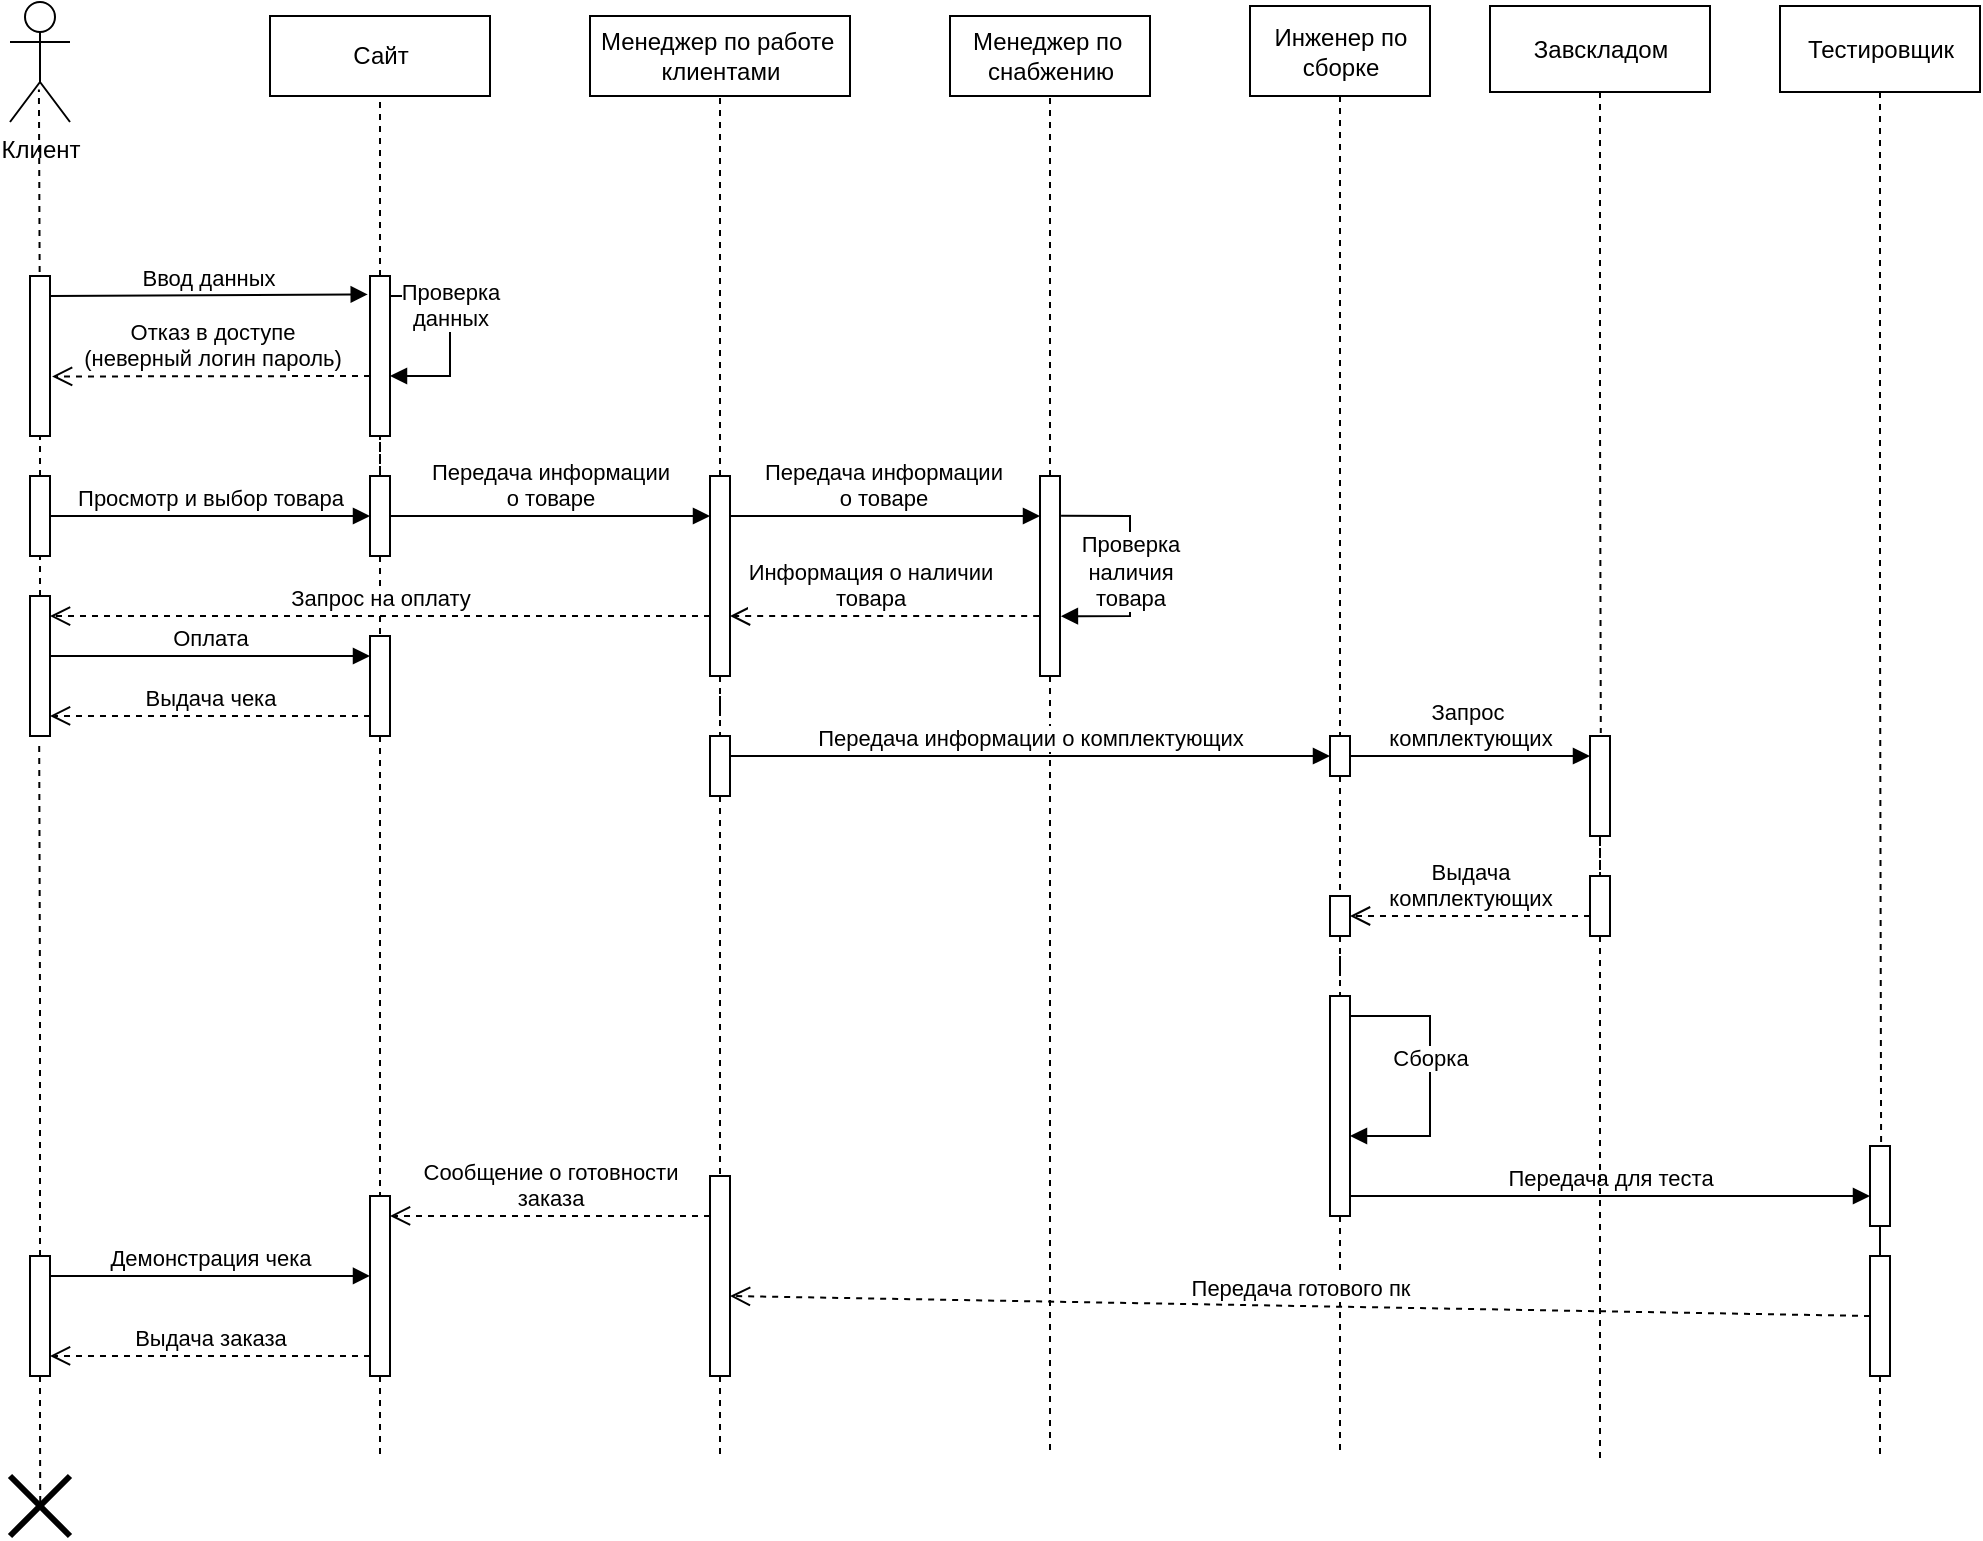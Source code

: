 <mxfile version="20.4.1" type="device" pages="2"><diagram id="rmx6lIF1wmcHij7In7TV" name="Страница 1"><mxGraphModel dx="346" dy="196" grid="1" gridSize="10" guides="1" tooltips="1" connect="1" arrows="1" fold="1" page="1" pageScale="1" pageWidth="827" pageHeight="1169" math="0" shadow="0"><root><mxCell id="0"/><mxCell id="1" parent="0"/><mxCell id="ACemqCr81VFHYsoOG4Zi-1" value="Клиент" style="shape=umlActor;verticalLabelPosition=bottom;verticalAlign=top;html=1;" parent="1" vertex="1"><mxGeometry x="110" y="23" width="30" height="60" as="geometry"/></mxCell><mxCell id="ACemqCr81VFHYsoOG4Zi-2" value="Сайт" style="html=1;" parent="1" vertex="1"><mxGeometry x="240" y="30" width="110" height="40" as="geometry"/></mxCell><mxCell id="ACemqCr81VFHYsoOG4Zi-3" value="Менеджер по работе&amp;nbsp;&lt;br&gt;клиентами" style="html=1;" parent="1" vertex="1"><mxGeometry x="400" y="30" width="130" height="40" as="geometry"/></mxCell><mxCell id="ACemqCr81VFHYsoOG4Zi-4" value="Менеджер по&amp;nbsp;&lt;br&gt;снабжению" style="html=1;" parent="1" vertex="1"><mxGeometry x="580" y="30" width="100" height="40" as="geometry"/></mxCell><mxCell id="DLMd1QgLJ0DwcVFRxBGM-1" style="edgeStyle=orthogonalEdgeStyle;rounded=0;orthogonalLoop=1;jettySize=auto;html=1;endArrow=none;endFill=0;dashed=1;" parent="1" source="ACemqCr81VFHYsoOG4Zi-5" target="DLMd1QgLJ0DwcVFRxBGM-2" edge="1"><mxGeometry relative="1" as="geometry"><mxPoint x="775.0" y="401.515" as="targetPoint"/></mxGeometry></mxCell><mxCell id="ACemqCr81VFHYsoOG4Zi-5" value="Инженер по&lt;br&gt;сборке" style="html=1;" parent="1" vertex="1"><mxGeometry x="730" y="25" width="90" height="45" as="geometry"/></mxCell><mxCell id="ACemqCr81VFHYsoOG4Zi-7" style="edgeStyle=orthogonalEdgeStyle;rounded=0;orthogonalLoop=1;jettySize=auto;html=1;entryX=0.482;entryY=0.729;entryDx=0;entryDy=0;entryPerimeter=0;dashed=1;endArrow=none;endFill=0;startArrow=none;" parent="1" source="DLMd1QgLJ0DwcVFRxBGM-43" target="ACemqCr81VFHYsoOG4Zi-1" edge="1"><mxGeometry relative="1" as="geometry"/></mxCell><mxCell id="ACemqCr81VFHYsoOG4Zi-6" value="" style="html=1;points=[];perimeter=orthogonalPerimeter;" parent="1" vertex="1"><mxGeometry x="120" y="160" width="10" height="80" as="geometry"/></mxCell><mxCell id="DLMd1QgLJ0DwcVFRxBGM-7" style="edgeStyle=orthogonalEdgeStyle;rounded=0;orthogonalLoop=1;jettySize=auto;html=1;endArrow=none;endFill=0;dashed=1;entryX=0.54;entryY=-0.029;entryDx=0;entryDy=0;entryPerimeter=0;" parent="1" source="ACemqCr81VFHYsoOG4Zi-8" target="DLMd1QgLJ0DwcVFRxBGM-8" edge="1"><mxGeometry relative="1" as="geometry"><mxPoint x="905.0" y="380" as="targetPoint"/></mxGeometry></mxCell><mxCell id="ACemqCr81VFHYsoOG4Zi-8" value="Завскладом" style="html=1;" parent="1" vertex="1"><mxGeometry x="850" y="25" width="110" height="43" as="geometry"/></mxCell><mxCell id="DLMd1QgLJ0DwcVFRxBGM-15" style="edgeStyle=orthogonalEdgeStyle;rounded=0;orthogonalLoop=1;jettySize=auto;html=1;entryX=0.555;entryY=-0.004;entryDx=0;entryDy=0;entryPerimeter=0;endArrow=none;endFill=0;dashed=1;" parent="1" source="ACemqCr81VFHYsoOG4Zi-9" target="DLMd1QgLJ0DwcVFRxBGM-14" edge="1"><mxGeometry relative="1" as="geometry"/></mxCell><mxCell id="ACemqCr81VFHYsoOG4Zi-9" value="Тестировщик" style="html=1;" parent="1" vertex="1"><mxGeometry x="995" y="25" width="100" height="43" as="geometry"/></mxCell><mxCell id="ACemqCr81VFHYsoOG4Zi-11" style="edgeStyle=orthogonalEdgeStyle;rounded=0;orthogonalLoop=1;jettySize=auto;html=1;entryX=0.5;entryY=1;entryDx=0;entryDy=0;dashed=1;endArrow=none;endFill=0;" parent="1" source="ACemqCr81VFHYsoOG4Zi-10" target="ACemqCr81VFHYsoOG4Zi-2" edge="1"><mxGeometry relative="1" as="geometry"/></mxCell><mxCell id="ACemqCr81VFHYsoOG4Zi-10" value="" style="html=1;points=[];perimeter=orthogonalPerimeter;" parent="1" vertex="1"><mxGeometry x="290" y="160" width="10" height="80" as="geometry"/></mxCell><mxCell id="ACemqCr81VFHYsoOG4Zi-12" value="Ввод данных" style="html=1;verticalAlign=bottom;endArrow=block;rounded=0;entryX=-0.114;entryY=0.115;entryDx=0;entryDy=0;entryPerimeter=0;" parent="1" target="ACemqCr81VFHYsoOG4Zi-10" edge="1"><mxGeometry width="80" relative="1" as="geometry"><mxPoint x="130" y="170" as="sourcePoint"/><mxPoint x="210" y="170" as="targetPoint"/></mxGeometry></mxCell><mxCell id="ACemqCr81VFHYsoOG4Zi-13" value="Отказ в доступе&lt;br&gt;(неверный логин пароль)" style="html=1;verticalAlign=bottom;endArrow=open;dashed=1;endSize=8;rounded=0;entryX=1.104;entryY=0.628;entryDx=0;entryDy=0;entryPerimeter=0;exitX=0;exitY=0.625;exitDx=0;exitDy=0;exitPerimeter=0;" parent="1" source="ACemqCr81VFHYsoOG4Zi-10" target="ACemqCr81VFHYsoOG4Zi-6" edge="1"><mxGeometry relative="1" as="geometry"><mxPoint x="290" y="200" as="sourcePoint"/><mxPoint x="210" y="200" as="targetPoint"/></mxGeometry></mxCell><mxCell id="ACemqCr81VFHYsoOG4Zi-14" value="Проверка&lt;br&gt;данных" style="html=1;verticalAlign=bottom;endArrow=block;rounded=0;entryX=1;entryY=0.625;entryDx=0;entryDy=0;entryPerimeter=0;" parent="1" target="ACemqCr81VFHYsoOG4Zi-10" edge="1"><mxGeometry width="80" relative="1" as="geometry"><mxPoint x="300" y="170" as="sourcePoint"/><mxPoint x="310" y="200" as="targetPoint"/><Array as="points"><mxPoint x="330" y="170"/><mxPoint x="330" y="210"/></Array><mxPoint as="offset"/></mxGeometry></mxCell><mxCell id="ACemqCr81VFHYsoOG4Zi-15" value="" style="html=1;points=[];perimeter=orthogonalPerimeter;" parent="1" vertex="1"><mxGeometry x="120" y="260" width="10" height="40" as="geometry"/></mxCell><mxCell id="ACemqCr81VFHYsoOG4Zi-17" style="edgeStyle=orthogonalEdgeStyle;rounded=0;orthogonalLoop=1;jettySize=auto;html=1;entryX=0.5;entryY=1;entryDx=0;entryDy=0;entryPerimeter=0;endArrow=none;endFill=0;dashed=1;" parent="1" source="ACemqCr81VFHYsoOG4Zi-16" target="ACemqCr81VFHYsoOG4Zi-10" edge="1"><mxGeometry relative="1" as="geometry"/></mxCell><mxCell id="DLMd1QgLJ0DwcVFRxBGM-31" style="edgeStyle=orthogonalEdgeStyle;rounded=0;orthogonalLoop=1;jettySize=auto;html=1;dashed=1;endArrow=none;endFill=0;startArrow=none;" parent="1" source="DLMd1QgLJ0DwcVFRxBGM-45" target="DLMd1QgLJ0DwcVFRxBGM-30" edge="1"><mxGeometry relative="1" as="geometry"/></mxCell><mxCell id="ACemqCr81VFHYsoOG4Zi-16" value="" style="html=1;points=[];perimeter=orthogonalPerimeter;" parent="1" vertex="1"><mxGeometry x="290" y="260" width="10" height="40" as="geometry"/></mxCell><mxCell id="ACemqCr81VFHYsoOG4Zi-19" value="Просмотр и выбор товара" style="html=1;verticalAlign=bottom;endArrow=block;rounded=0;entryX=0;entryY=0.5;entryDx=0;entryDy=0;entryPerimeter=0;exitX=1;exitY=0.5;exitDx=0;exitDy=0;exitPerimeter=0;" parent="1" source="ACemqCr81VFHYsoOG4Zi-15" target="ACemqCr81VFHYsoOG4Zi-16" edge="1"><mxGeometry width="80" relative="1" as="geometry"><mxPoint x="130" y="260" as="sourcePoint"/><mxPoint x="210" y="260" as="targetPoint"/></mxGeometry></mxCell><mxCell id="ACemqCr81VFHYsoOG4Zi-24" style="edgeStyle=orthogonalEdgeStyle;rounded=0;orthogonalLoop=1;jettySize=auto;html=1;entryX=0.5;entryY=1;entryDx=0;entryDy=0;endArrow=none;endFill=0;dashed=1;" parent="1" source="ACemqCr81VFHYsoOG4Zi-23" target="ACemqCr81VFHYsoOG4Zi-3" edge="1"><mxGeometry relative="1" as="geometry"/></mxCell><mxCell id="WQ3BHt4x1KcHbT5Yx4Pz-2" style="edgeStyle=orthogonalEdgeStyle;rounded=0;orthogonalLoop=1;jettySize=auto;html=1;entryX=0.5;entryY=0;entryDx=0;entryDy=0;entryPerimeter=0;endArrow=none;endFill=0;dashed=1;" edge="1" parent="1" source="ACemqCr81VFHYsoOG4Zi-23" target="DLMd1QgLJ0DwcVFRxBGM-3"><mxGeometry relative="1" as="geometry"/></mxCell><mxCell id="ACemqCr81VFHYsoOG4Zi-23" value="" style="html=1;points=[];perimeter=orthogonalPerimeter;" parent="1" vertex="1"><mxGeometry x="460" y="260" width="10" height="100" as="geometry"/></mxCell><mxCell id="ACemqCr81VFHYsoOG4Zi-26" value="Передача информации&lt;br&gt;о товаре" style="html=1;verticalAlign=bottom;endArrow=block;rounded=0;entryX=0;entryY=0.2;entryDx=0;entryDy=0;entryPerimeter=0;" parent="1" target="ACemqCr81VFHYsoOG4Zi-23" edge="1"><mxGeometry width="80" relative="1" as="geometry"><mxPoint x="300" y="280" as="sourcePoint"/><mxPoint x="380" y="280" as="targetPoint"/></mxGeometry></mxCell><mxCell id="ACemqCr81VFHYsoOG4Zi-28" style="edgeStyle=orthogonalEdgeStyle;rounded=0;orthogonalLoop=1;jettySize=auto;html=1;entryX=0.5;entryY=1;entryDx=0;entryDy=0;endArrow=none;endFill=0;dashed=1;" parent="1" source="ACemqCr81VFHYsoOG4Zi-27" target="ACemqCr81VFHYsoOG4Zi-4" edge="1"><mxGeometry relative="1" as="geometry"/></mxCell><mxCell id="DLMd1QgLJ0DwcVFRxBGM-17" style="edgeStyle=orthogonalEdgeStyle;rounded=0;orthogonalLoop=1;jettySize=auto;html=1;dashed=1;endArrow=none;endFill=0;" parent="1" source="ACemqCr81VFHYsoOG4Zi-27" edge="1"><mxGeometry relative="1" as="geometry"><mxPoint x="630" y="750" as="targetPoint"/></mxGeometry></mxCell><mxCell id="ACemqCr81VFHYsoOG4Zi-27" value="" style="html=1;points=[];perimeter=orthogonalPerimeter;" parent="1" vertex="1"><mxGeometry x="625" y="260" width="10" height="100" as="geometry"/></mxCell><mxCell id="ACemqCr81VFHYsoOG4Zi-31" value="Передача информации&amp;nbsp;&lt;br&gt;о товаре&amp;nbsp;" style="html=1;verticalAlign=bottom;endArrow=block;rounded=0;" parent="1" target="ACemqCr81VFHYsoOG4Zi-27" edge="1"><mxGeometry width="80" relative="1" as="geometry"><mxPoint x="470" y="280" as="sourcePoint"/><mxPoint x="620" y="280" as="targetPoint"/></mxGeometry></mxCell><mxCell id="ACemqCr81VFHYsoOG4Zi-32" value="Проверка&lt;br&gt;наличия&lt;br&gt;товара" style="html=1;verticalAlign=bottom;endArrow=block;rounded=0;exitX=1.053;exitY=0.199;exitDx=0;exitDy=0;exitPerimeter=0;entryX=1.046;entryY=0.701;entryDx=0;entryDy=0;entryPerimeter=0;" parent="1" source="ACemqCr81VFHYsoOG4Zi-27" target="ACemqCr81VFHYsoOG4Zi-27" edge="1"><mxGeometry x="0.419" width="80" relative="1" as="geometry"><mxPoint x="640" y="280" as="sourcePoint"/><mxPoint x="640" y="330" as="targetPoint"/><Array as="points"><mxPoint x="670" y="280"/><mxPoint x="670" y="330"/></Array><mxPoint as="offset"/></mxGeometry></mxCell><mxCell id="ACemqCr81VFHYsoOG4Zi-37" value="Информация о наличии&lt;br&gt;товара" style="html=1;verticalAlign=bottom;endArrow=open;dashed=1;endSize=8;rounded=0;exitX=-0.042;exitY=0.7;exitDx=0;exitDy=0;exitPerimeter=0;" parent="1" source="ACemqCr81VFHYsoOG4Zi-27" target="ACemqCr81VFHYsoOG4Zi-23" edge="1"><mxGeometry x="0.094" relative="1" as="geometry"><mxPoint x="620" y="330" as="sourcePoint"/><mxPoint x="540" y="330" as="targetPoint"/><mxPoint as="offset"/></mxGeometry></mxCell><mxCell id="DLMd1QgLJ0DwcVFRxBGM-11" style="edgeStyle=orthogonalEdgeStyle;rounded=0;orthogonalLoop=1;jettySize=auto;html=1;endArrow=none;endFill=0;dashed=1;entryX=0.5;entryY=0;entryDx=0;entryDy=0;entryPerimeter=0;startArrow=none;" parent="1" source="DLMd1QgLJ0DwcVFRxBGM-40" target="DLMd1QgLJ0DwcVFRxBGM-12" edge="1"><mxGeometry relative="1" as="geometry"><mxPoint x="775" y="460" as="targetPoint"/></mxGeometry></mxCell><mxCell id="DLMd1QgLJ0DwcVFRxBGM-2" value="" style="html=1;points=[];perimeter=orthogonalPerimeter;" parent="1" vertex="1"><mxGeometry x="770" y="390" width="10" height="20" as="geometry"/></mxCell><mxCell id="DLMd1QgLJ0DwcVFRxBGM-18" style="edgeStyle=orthogonalEdgeStyle;rounded=0;orthogonalLoop=1;jettySize=auto;html=1;dashed=1;endArrow=none;endFill=0;" parent="1" source="DLMd1QgLJ0DwcVFRxBGM-3" edge="1"><mxGeometry relative="1" as="geometry"><mxPoint x="465" y="650" as="targetPoint"/></mxGeometry></mxCell><mxCell id="DLMd1QgLJ0DwcVFRxBGM-3" value="" style="html=1;points=[];perimeter=orthogonalPerimeter;" parent="1" vertex="1"><mxGeometry x="460" y="390" width="10" height="30" as="geometry"/></mxCell><mxCell id="DLMd1QgLJ0DwcVFRxBGM-6" value="Передача информации о комплектующих" style="html=1;verticalAlign=bottom;endArrow=block;rounded=0;" parent="1" edge="1"><mxGeometry width="80" relative="1" as="geometry"><mxPoint x="470" y="400" as="sourcePoint"/><mxPoint x="770" y="400" as="targetPoint"/></mxGeometry></mxCell><mxCell id="DLMd1QgLJ0DwcVFRxBGM-42" style="edgeStyle=orthogonalEdgeStyle;rounded=0;orthogonalLoop=1;jettySize=auto;html=1;dashed=1;endArrow=none;endFill=0;" parent="1" source="DLMd1QgLJ0DwcVFRxBGM-8" target="DLMd1QgLJ0DwcVFRxBGM-38" edge="1"><mxGeometry relative="1" as="geometry"/></mxCell><mxCell id="DLMd1QgLJ0DwcVFRxBGM-8" value="" style="html=1;points=[];perimeter=orthogonalPerimeter;" parent="1" vertex="1"><mxGeometry x="900" y="390" width="10" height="50" as="geometry"/></mxCell><mxCell id="DLMd1QgLJ0DwcVFRxBGM-9" value="Запрос&amp;nbsp;&lt;br&gt;комплектующих" style="html=1;verticalAlign=bottom;endArrow=block;rounded=0;entryX=0;entryY=0.2;entryDx=0;entryDy=0;entryPerimeter=0;" parent="1" target="DLMd1QgLJ0DwcVFRxBGM-8" edge="1"><mxGeometry width="80" relative="1" as="geometry"><mxPoint x="780" y="400" as="sourcePoint"/><mxPoint x="860" y="400" as="targetPoint"/></mxGeometry></mxCell><mxCell id="DLMd1QgLJ0DwcVFRxBGM-10" value="Выдача&lt;br&gt;комплектующих" style="html=1;verticalAlign=bottom;endArrow=open;dashed=1;endSize=8;rounded=0;exitX=0;exitY=0.667;exitDx=0;exitDy=0;exitPerimeter=0;" parent="1" source="DLMd1QgLJ0DwcVFRxBGM-38" edge="1"><mxGeometry relative="1" as="geometry"><mxPoint x="900" y="440" as="sourcePoint"/><mxPoint x="780" y="480" as="targetPoint"/></mxGeometry></mxCell><mxCell id="DLMd1QgLJ0DwcVFRxBGM-52" style="edgeStyle=orthogonalEdgeStyle;rounded=0;orthogonalLoop=1;jettySize=auto;html=1;endArrow=none;endFill=0;dashed=1;" parent="1" source="DLMd1QgLJ0DwcVFRxBGM-12" edge="1"><mxGeometry relative="1" as="geometry"><mxPoint x="775" y="750" as="targetPoint"/></mxGeometry></mxCell><mxCell id="DLMd1QgLJ0DwcVFRxBGM-12" value="" style="html=1;points=[];perimeter=orthogonalPerimeter;" parent="1" vertex="1"><mxGeometry x="770" y="520" width="10" height="110" as="geometry"/></mxCell><mxCell id="DLMd1QgLJ0DwcVFRxBGM-13" value="Сборка" style="html=1;verticalAlign=bottom;endArrow=block;rounded=0;" parent="1" edge="1"><mxGeometry width="80" relative="1" as="geometry"><mxPoint x="780" y="530" as="sourcePoint"/><mxPoint x="780" y="590" as="targetPoint"/><Array as="points"><mxPoint x="820" y="530"/><mxPoint x="820" y="590"/></Array><mxPoint as="offset"/></mxGeometry></mxCell><mxCell id="DLMd1QgLJ0DwcVFRxBGM-27" style="edgeStyle=orthogonalEdgeStyle;rounded=0;orthogonalLoop=1;jettySize=auto;html=1;dashed=1;endArrow=none;endFill=0;" parent="1" source="DLMd1QgLJ0DwcVFRxBGM-14" target="DLMd1QgLJ0DwcVFRxBGM-26" edge="1"><mxGeometry relative="1" as="geometry"/></mxCell><mxCell id="DLMd1QgLJ0DwcVFRxBGM-14" value="" style="html=1;points=[];perimeter=orthogonalPerimeter;" parent="1" vertex="1"><mxGeometry x="1040" y="595" width="10" height="40" as="geometry"/></mxCell><mxCell id="DLMd1QgLJ0DwcVFRxBGM-16" value="Передача для теста" style="html=1;verticalAlign=bottom;endArrow=block;rounded=0;entryX=0;entryY=0.625;entryDx=0;entryDy=0;entryPerimeter=0;" parent="1" target="DLMd1QgLJ0DwcVFRxBGM-14" edge="1"><mxGeometry width="80" relative="1" as="geometry"><mxPoint x="780" y="620" as="sourcePoint"/><mxPoint x="860" y="620" as="targetPoint"/></mxGeometry></mxCell><mxCell id="DLMd1QgLJ0DwcVFRxBGM-54" style="edgeStyle=orthogonalEdgeStyle;rounded=0;orthogonalLoop=1;jettySize=auto;html=1;dashed=1;endArrow=none;endFill=0;" parent="1" source="DLMd1QgLJ0DwcVFRxBGM-20" edge="1"><mxGeometry relative="1" as="geometry"><mxPoint x="465" y="750" as="targetPoint"/></mxGeometry></mxCell><mxCell id="DLMd1QgLJ0DwcVFRxBGM-20" value="" style="html=1;points=[];perimeter=orthogonalPerimeter;" parent="1" vertex="1"><mxGeometry x="460" y="610" width="10" height="100" as="geometry"/></mxCell><mxCell id="DLMd1QgLJ0DwcVFRxBGM-56" style="edgeStyle=orthogonalEdgeStyle;rounded=0;orthogonalLoop=1;jettySize=auto;html=1;dashed=1;endArrow=none;endFill=0;entryX=0.504;entryY=0.462;entryDx=0;entryDy=0;entryPerimeter=0;" parent="1" source="DLMd1QgLJ0DwcVFRxBGM-21" target="DLMd1QgLJ0DwcVFRxBGM-58" edge="1"><mxGeometry relative="1" as="geometry"><mxPoint x="125" y="760" as="targetPoint"/></mxGeometry></mxCell><mxCell id="DLMd1QgLJ0DwcVFRxBGM-21" value="" style="html=1;points=[];perimeter=orthogonalPerimeter;" parent="1" vertex="1"><mxGeometry x="120" y="650" width="10" height="60" as="geometry"/></mxCell><mxCell id="DLMd1QgLJ0DwcVFRxBGM-53" style="edgeStyle=orthogonalEdgeStyle;rounded=0;orthogonalLoop=1;jettySize=auto;html=1;dashed=1;endArrow=none;endFill=0;" parent="1" source="DLMd1QgLJ0DwcVFRxBGM-26" edge="1"><mxGeometry relative="1" as="geometry"><mxPoint x="1045" y="750" as="targetPoint"/></mxGeometry></mxCell><mxCell id="DLMd1QgLJ0DwcVFRxBGM-26" value="" style="html=1;points=[];perimeter=orthogonalPerimeter;" parent="1" vertex="1"><mxGeometry x="1040" y="650" width="10" height="60" as="geometry"/></mxCell><mxCell id="DLMd1QgLJ0DwcVFRxBGM-28" value="Передача готового пк" style="html=1;verticalAlign=bottom;endArrow=open;dashed=1;endSize=8;rounded=0;exitX=0;exitY=0.5;exitDx=0;exitDy=0;exitPerimeter=0;entryX=1;entryY=0.6;entryDx=0;entryDy=0;entryPerimeter=0;" parent="1" source="DLMd1QgLJ0DwcVFRxBGM-26" target="DLMd1QgLJ0DwcVFRxBGM-20" edge="1"><mxGeometry relative="1" as="geometry"><mxPoint x="1030" y="650" as="sourcePoint"/><mxPoint x="479.04" y="650" as="targetPoint"/></mxGeometry></mxCell><mxCell id="DLMd1QgLJ0DwcVFRxBGM-55" style="edgeStyle=orthogonalEdgeStyle;rounded=0;orthogonalLoop=1;jettySize=auto;html=1;dashed=1;endArrow=none;endFill=0;" parent="1" source="DLMd1QgLJ0DwcVFRxBGM-30" edge="1"><mxGeometry relative="1" as="geometry"><mxPoint x="295" y="750" as="targetPoint"/></mxGeometry></mxCell><mxCell id="DLMd1QgLJ0DwcVFRxBGM-30" value="" style="html=1;points=[];perimeter=orthogonalPerimeter;" parent="1" vertex="1"><mxGeometry x="290" y="620" width="10" height="90" as="geometry"/></mxCell><mxCell id="DLMd1QgLJ0DwcVFRxBGM-32" value="Сообщение о готовности&lt;br&gt;заказа" style="html=1;verticalAlign=bottom;endArrow=open;dashed=1;endSize=8;rounded=0;entryX=1;entryY=0.111;entryDx=0;entryDy=0;entryPerimeter=0;" parent="1" source="DLMd1QgLJ0DwcVFRxBGM-20" target="DLMd1QgLJ0DwcVFRxBGM-30" edge="1"><mxGeometry relative="1" as="geometry"><mxPoint x="454" y="679.66" as="sourcePoint"/><mxPoint x="360" y="680" as="targetPoint"/></mxGeometry></mxCell><mxCell id="DLMd1QgLJ0DwcVFRxBGM-35" value="Демонстрация чека" style="html=1;verticalAlign=bottom;endArrow=block;rounded=0;entryX=0;entryY=0.444;entryDx=0;entryDy=0;entryPerimeter=0;exitX=1;exitY=0.167;exitDx=0;exitDy=0;exitPerimeter=0;" parent="1" source="DLMd1QgLJ0DwcVFRxBGM-21" target="DLMd1QgLJ0DwcVFRxBGM-30" edge="1"><mxGeometry width="80" relative="1" as="geometry"><mxPoint x="140" y="660" as="sourcePoint"/><mxPoint x="210" y="680" as="targetPoint"/><Array as="points"><mxPoint x="210" y="660"/></Array></mxGeometry></mxCell><mxCell id="DLMd1QgLJ0DwcVFRxBGM-37" value="Выдача заказа" style="html=1;verticalAlign=bottom;endArrow=open;dashed=1;endSize=8;rounded=0;entryX=1;entryY=0.833;entryDx=0;entryDy=0;entryPerimeter=0;" parent="1" target="DLMd1QgLJ0DwcVFRxBGM-21" edge="1"><mxGeometry relative="1" as="geometry"><mxPoint x="290" y="700" as="sourcePoint"/><mxPoint x="210" y="700" as="targetPoint"/></mxGeometry></mxCell><mxCell id="DLMd1QgLJ0DwcVFRxBGM-57" style="edgeStyle=orthogonalEdgeStyle;rounded=0;orthogonalLoop=1;jettySize=auto;html=1;dashed=1;endArrow=none;endFill=0;" parent="1" source="DLMd1QgLJ0DwcVFRxBGM-38" edge="1"><mxGeometry relative="1" as="geometry"><mxPoint x="905" y="751.103" as="targetPoint"/></mxGeometry></mxCell><mxCell id="DLMd1QgLJ0DwcVFRxBGM-38" value="" style="html=1;points=[];perimeter=orthogonalPerimeter;" parent="1" vertex="1"><mxGeometry x="900" y="460" width="10" height="30" as="geometry"/></mxCell><mxCell id="DLMd1QgLJ0DwcVFRxBGM-40" value="" style="html=1;points=[];perimeter=orthogonalPerimeter;" parent="1" vertex="1"><mxGeometry x="770" y="470" width="10" height="20" as="geometry"/></mxCell><mxCell id="DLMd1QgLJ0DwcVFRxBGM-41" value="" style="edgeStyle=orthogonalEdgeStyle;rounded=0;orthogonalLoop=1;jettySize=auto;html=1;endArrow=none;endFill=0;dashed=1;entryX=0.5;entryY=0;entryDx=0;entryDy=0;entryPerimeter=0;" parent="1" source="DLMd1QgLJ0DwcVFRxBGM-2" target="DLMd1QgLJ0DwcVFRxBGM-40" edge="1"><mxGeometry relative="1" as="geometry"><mxPoint x="775" y="520" as="targetPoint"/><mxPoint x="775" y="440" as="sourcePoint"/></mxGeometry></mxCell><mxCell id="DLMd1QgLJ0DwcVFRxBGM-43" value="" style="html=1;points=[];perimeter=orthogonalPerimeter;" parent="1" vertex="1"><mxGeometry x="120" y="320" width="10" height="70" as="geometry"/></mxCell><mxCell id="DLMd1QgLJ0DwcVFRxBGM-44" value="" style="edgeStyle=orthogonalEdgeStyle;rounded=0;orthogonalLoop=1;jettySize=auto;html=1;dashed=1;endArrow=none;endFill=0;entryX=0.46;entryY=1.058;entryDx=0;entryDy=0;entryPerimeter=0;" parent="1" source="DLMd1QgLJ0DwcVFRxBGM-21" target="DLMd1QgLJ0DwcVFRxBGM-43" edge="1"><mxGeometry relative="1" as="geometry"><mxPoint x="125.0" y="650" as="sourcePoint"/><mxPoint x="125" y="390" as="targetPoint"/></mxGeometry></mxCell><mxCell id="DLMd1QgLJ0DwcVFRxBGM-45" value="" style="html=1;points=[];perimeter=orthogonalPerimeter;" parent="1" vertex="1"><mxGeometry x="290" y="340" width="10" height="50" as="geometry"/></mxCell><mxCell id="DLMd1QgLJ0DwcVFRxBGM-46" value="" style="edgeStyle=orthogonalEdgeStyle;rounded=0;orthogonalLoop=1;jettySize=auto;html=1;dashed=1;endArrow=none;endFill=0;" parent="1" source="ACemqCr81VFHYsoOG4Zi-16" target="DLMd1QgLJ0DwcVFRxBGM-45" edge="1"><mxGeometry relative="1" as="geometry"><mxPoint x="295" y="300" as="sourcePoint"/><mxPoint x="295" y="650" as="targetPoint"/></mxGeometry></mxCell><mxCell id="DLMd1QgLJ0DwcVFRxBGM-47" value="Запрос на оплату" style="html=1;verticalAlign=bottom;endArrow=open;dashed=1;endSize=8;rounded=0;entryX=1;entryY=0.143;entryDx=0;entryDy=0;entryPerimeter=0;" parent="1" target="DLMd1QgLJ0DwcVFRxBGM-43" edge="1"><mxGeometry relative="1" as="geometry"><mxPoint x="460" y="330" as="sourcePoint"/><mxPoint x="380" y="330" as="targetPoint"/></mxGeometry></mxCell><mxCell id="DLMd1QgLJ0DwcVFRxBGM-49" value="Оплата" style="html=1;verticalAlign=bottom;endArrow=block;rounded=0;entryX=0;entryY=0.2;entryDx=0;entryDy=0;entryPerimeter=0;exitX=1;exitY=0.429;exitDx=0;exitDy=0;exitPerimeter=0;" parent="1" source="DLMd1QgLJ0DwcVFRxBGM-43" target="DLMd1QgLJ0DwcVFRxBGM-45" edge="1"><mxGeometry width="80" relative="1" as="geometry"><mxPoint x="130" y="370" as="sourcePoint"/><mxPoint x="280" y="370" as="targetPoint"/></mxGeometry></mxCell><mxCell id="DLMd1QgLJ0DwcVFRxBGM-50" value="Выдача чека" style="html=1;verticalAlign=bottom;endArrow=open;dashed=1;endSize=8;rounded=0;entryX=1;entryY=0.857;entryDx=0;entryDy=0;entryPerimeter=0;" parent="1" target="DLMd1QgLJ0DwcVFRxBGM-43" edge="1"><mxGeometry relative="1" as="geometry"><mxPoint x="290" y="380" as="sourcePoint"/><mxPoint x="210" y="380" as="targetPoint"/></mxGeometry></mxCell><mxCell id="DLMd1QgLJ0DwcVFRxBGM-58" value="" style="shape=umlDestroy;whiteSpace=wrap;html=1;strokeWidth=3;" parent="1" vertex="1"><mxGeometry x="110" y="760" width="30" height="30" as="geometry"/></mxCell></root></mxGraphModel></diagram><diagram id="eMkAEWsV5cbWZVs9UpRt" name="Страница 2"><mxGraphModel dx="1247" dy="706" grid="1" gridSize="10" guides="1" tooltips="1" connect="1" arrows="1" fold="1" page="1" pageScale="1" pageWidth="827" pageHeight="1169" math="0" shadow="0"><root><mxCell id="0"/><mxCell id="1" parent="0"/></root></mxGraphModel></diagram></mxfile>